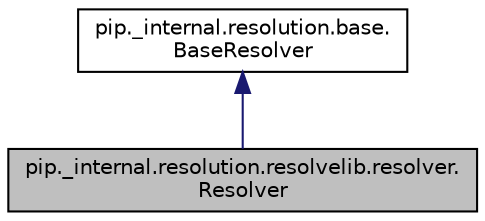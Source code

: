 digraph "pip._internal.resolution.resolvelib.resolver.Resolver"
{
 // LATEX_PDF_SIZE
  edge [fontname="Helvetica",fontsize="10",labelfontname="Helvetica",labelfontsize="10"];
  node [fontname="Helvetica",fontsize="10",shape=record];
  Node1 [label="pip._internal.resolution.resolvelib.resolver.\lResolver",height=0.2,width=0.4,color="black", fillcolor="grey75", style="filled", fontcolor="black",tooltip=" "];
  Node2 -> Node1 [dir="back",color="midnightblue",fontsize="10",style="solid"];
  Node2 [label="pip._internal.resolution.base.\lBaseResolver",height=0.2,width=0.4,color="black", fillcolor="white", style="filled",URL="$classpip_1_1__internal_1_1resolution_1_1base_1_1BaseResolver.html",tooltip=" "];
}
